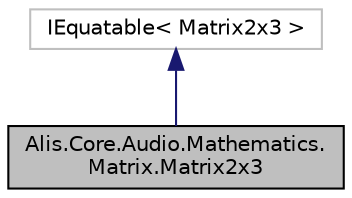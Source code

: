 digraph "Alis.Core.Audio.Mathematics.Matrix.Matrix2x3"
{
 // LATEX_PDF_SIZE
  edge [fontname="Helvetica",fontsize="10",labelfontname="Helvetica",labelfontsize="10"];
  node [fontname="Helvetica",fontsize="10",shape=record];
  Node1 [label="Alis.Core.Audio.Mathematics.\lMatrix.Matrix2x3",height=0.2,width=0.4,color="black", fillcolor="grey75", style="filled", fontcolor="black",tooltip="Represents a 2x3 matrix."];
  Node2 -> Node1 [dir="back",color="midnightblue",fontsize="10",style="solid",fontname="Helvetica"];
  Node2 [label="IEquatable\< Matrix2x3 \>",height=0.2,width=0.4,color="grey75", fillcolor="white", style="filled",tooltip=" "];
}
